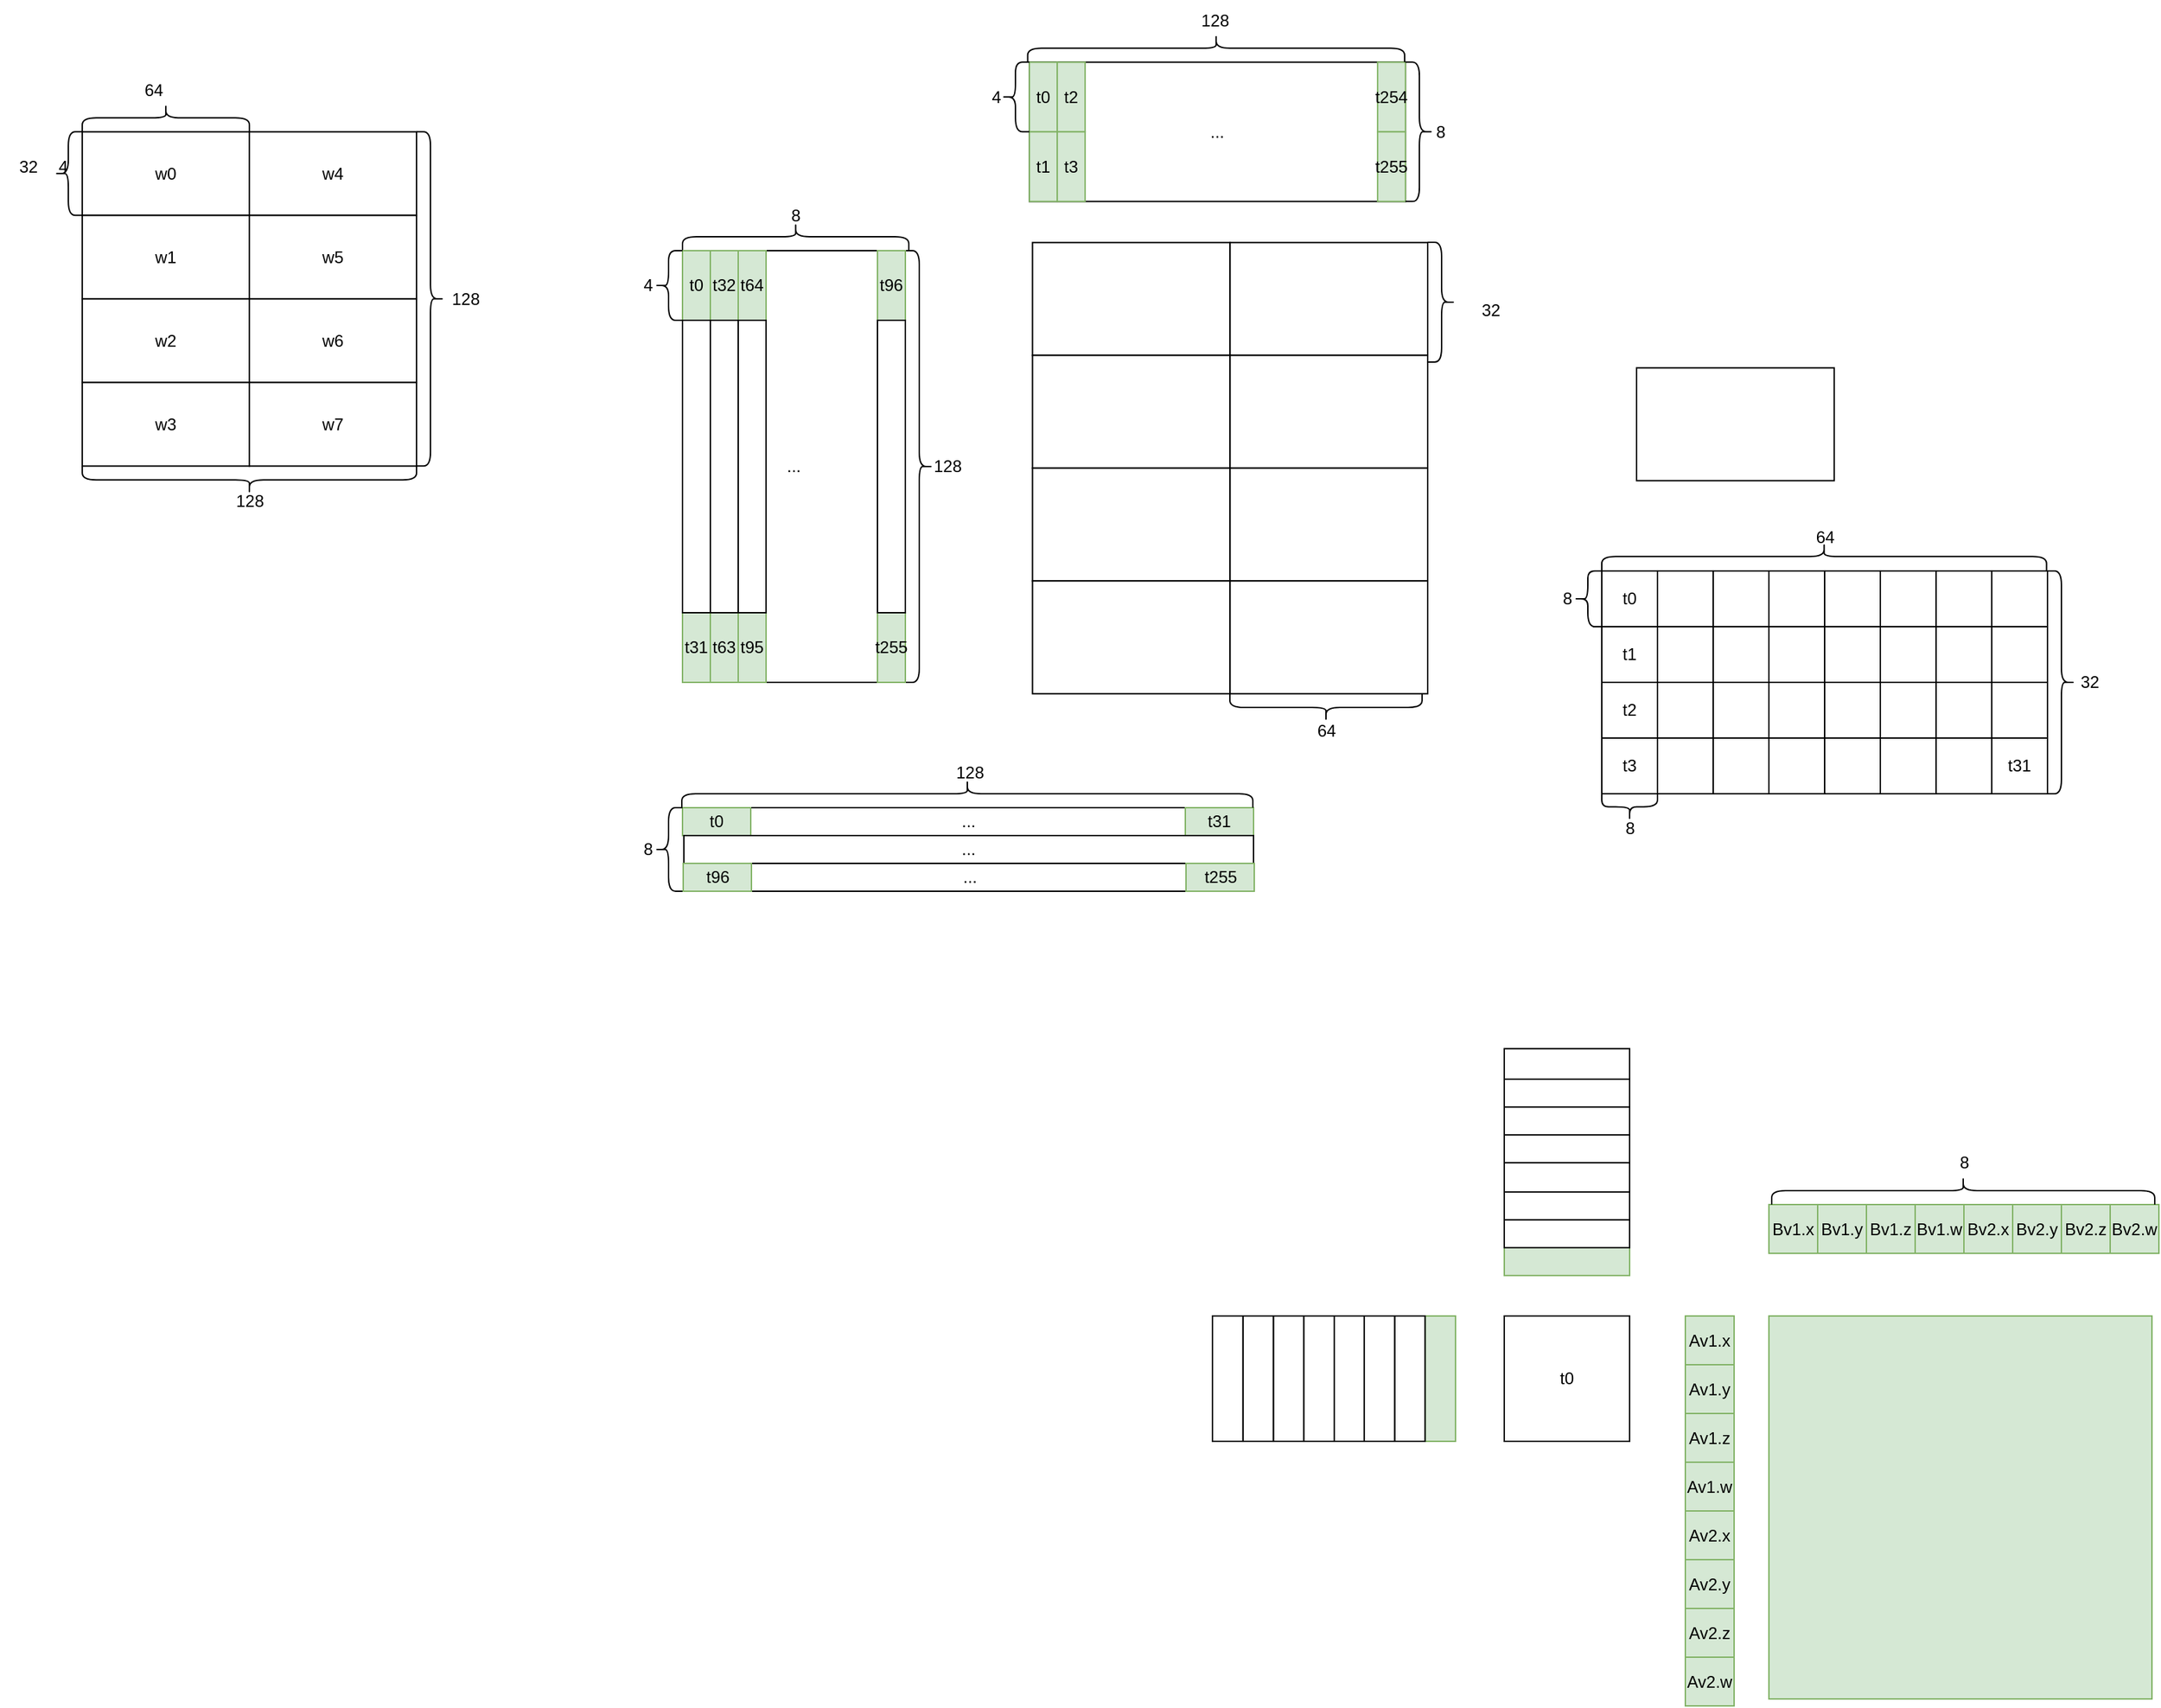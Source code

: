 <mxfile version="24.0.4" type="device">
  <diagram name="Page-1" id="ww_Hvb6y7ILpobhkQzQJ">
    <mxGraphModel dx="585" dy="370" grid="1" gridSize="10" guides="1" tooltips="1" connect="1" arrows="1" fold="1" page="1" pageScale="1" pageWidth="850" pageHeight="1100" math="0" shadow="0">
      <root>
        <mxCell id="0" />
        <mxCell id="1" parent="0" />
        <mxCell id="cRoOB4_wr7kJQAgHncCr-107" value="..." style="rounded=0;whiteSpace=wrap;html=1;" vertex="1" parent="1">
          <mxGeometry x="590" y="470" width="160" height="310" as="geometry" />
        </mxCell>
        <mxCell id="cRoOB4_wr7kJQAgHncCr-5" value="w0" style="rounded=0;whiteSpace=wrap;html=1;" vertex="1" parent="1">
          <mxGeometry x="159.07" y="384.68" width="120" height="60" as="geometry" />
        </mxCell>
        <mxCell id="cRoOB4_wr7kJQAgHncCr-6" value="w4" style="rounded=0;whiteSpace=wrap;html=1;" vertex="1" parent="1">
          <mxGeometry x="279.07" y="384.68" width="120" height="60" as="geometry" />
        </mxCell>
        <mxCell id="cRoOB4_wr7kJQAgHncCr-8" value="w1" style="rounded=0;whiteSpace=wrap;html=1;" vertex="1" parent="1">
          <mxGeometry x="159.07" y="444.68" width="120" height="60" as="geometry" />
        </mxCell>
        <mxCell id="cRoOB4_wr7kJQAgHncCr-9" value="w5" style="rounded=0;whiteSpace=wrap;html=1;" vertex="1" parent="1">
          <mxGeometry x="279.07" y="444.68" width="120" height="60" as="geometry" />
        </mxCell>
        <mxCell id="cRoOB4_wr7kJQAgHncCr-10" value="w2" style="rounded=0;whiteSpace=wrap;html=1;" vertex="1" parent="1">
          <mxGeometry x="159.07" y="504.68" width="120" height="60" as="geometry" />
        </mxCell>
        <mxCell id="cRoOB4_wr7kJQAgHncCr-11" value="w6" style="rounded=0;whiteSpace=wrap;html=1;" vertex="1" parent="1">
          <mxGeometry x="279.07" y="504.68" width="120" height="60" as="geometry" />
        </mxCell>
        <mxCell id="cRoOB4_wr7kJQAgHncCr-12" value="w3" style="rounded=0;whiteSpace=wrap;html=1;" vertex="1" parent="1">
          <mxGeometry x="159.07" y="564.68" width="120" height="60" as="geometry" />
        </mxCell>
        <mxCell id="cRoOB4_wr7kJQAgHncCr-13" value="w7" style="rounded=0;whiteSpace=wrap;html=1;" vertex="1" parent="1">
          <mxGeometry x="279.07" y="564.68" width="120" height="60" as="geometry" />
        </mxCell>
        <mxCell id="cRoOB4_wr7kJQAgHncCr-14" value="" style="shape=curlyBracket;whiteSpace=wrap;html=1;rounded=1;labelPosition=left;verticalLabelPosition=middle;align=right;verticalAlign=middle;" vertex="1" parent="1">
          <mxGeometry x="139.07" y="384.68" width="20" height="60" as="geometry" />
        </mxCell>
        <mxCell id="cRoOB4_wr7kJQAgHncCr-15" value="32" style="text;html=1;align=center;verticalAlign=middle;resizable=0;points=[];autosize=1;strokeColor=none;fillColor=none;" vertex="1" parent="1">
          <mxGeometry x="100" y="395" width="40" height="30" as="geometry" />
        </mxCell>
        <mxCell id="cRoOB4_wr7kJQAgHncCr-16" value="" style="shape=curlyBracket;whiteSpace=wrap;html=1;rounded=1;labelPosition=left;verticalLabelPosition=middle;align=right;verticalAlign=middle;rotation=90;" vertex="1" parent="1">
          <mxGeometry x="209.07" y="314.68" width="20" height="120" as="geometry" />
        </mxCell>
        <mxCell id="cRoOB4_wr7kJQAgHncCr-17" value="64" style="text;html=1;align=center;verticalAlign=middle;resizable=0;points=[];autosize=1;strokeColor=none;fillColor=none;" vertex="1" parent="1">
          <mxGeometry x="190" y="340" width="40" height="30" as="geometry" />
        </mxCell>
        <mxCell id="cRoOB4_wr7kJQAgHncCr-58" value="" style="shape=curlyBracket;whiteSpace=wrap;html=1;rounded=1;flipH=1;labelPosition=right;verticalLabelPosition=middle;align=left;verticalAlign=middle;" vertex="1" parent="1">
          <mxGeometry x="399.07" y="384.68" width="20" height="240" as="geometry" />
        </mxCell>
        <mxCell id="cRoOB4_wr7kJQAgHncCr-59" value="128" style="text;html=1;align=center;verticalAlign=middle;resizable=0;points=[];autosize=1;strokeColor=none;fillColor=none;" vertex="1" parent="1">
          <mxGeometry x="414.07" y="489.68" width="40" height="30" as="geometry" />
        </mxCell>
        <mxCell id="cRoOB4_wr7kJQAgHncCr-60" value="" style="shape=curlyBracket;whiteSpace=wrap;html=1;rounded=1;flipH=1;labelPosition=right;verticalLabelPosition=middle;align=left;verticalAlign=middle;rotation=90;" vertex="1" parent="1">
          <mxGeometry x="269.07" y="514.68" width="20" height="240" as="geometry" />
        </mxCell>
        <mxCell id="cRoOB4_wr7kJQAgHncCr-61" value="128" style="text;html=1;align=center;verticalAlign=middle;resizable=0;points=[];autosize=1;strokeColor=none;fillColor=none;" vertex="1" parent="1">
          <mxGeometry x="259.07" y="634.68" width="40" height="30" as="geometry" />
        </mxCell>
        <mxCell id="cRoOB4_wr7kJQAgHncCr-62" value="8" style="text;html=1;align=center;verticalAlign=middle;resizable=0;points=[];autosize=1;strokeColor=none;fillColor=none;" vertex="1" parent="1">
          <mxGeometry x="656.25" y="430" width="30" height="30" as="geometry" />
        </mxCell>
        <mxCell id="cRoOB4_wr7kJQAgHncCr-63" value="" style="shape=curlyBracket;whiteSpace=wrap;html=1;rounded=1;labelPosition=left;verticalLabelPosition=middle;align=right;verticalAlign=middle;rotation=90;" vertex="1" parent="1">
          <mxGeometry x="661.25" y="378.75" width="20" height="162.5" as="geometry" />
        </mxCell>
        <mxCell id="cRoOB4_wr7kJQAgHncCr-64" value="" style="shape=curlyBracket;whiteSpace=wrap;html=1;rounded=1;flipH=1;labelPosition=right;verticalLabelPosition=middle;align=left;verticalAlign=middle;rotation=0;" vertex="1" parent="1">
          <mxGeometry x="750" y="470" width="20" height="310" as="geometry" />
        </mxCell>
        <mxCell id="cRoOB4_wr7kJQAgHncCr-65" value="128" style="text;html=1;align=center;verticalAlign=middle;resizable=0;points=[];autosize=1;strokeColor=none;fillColor=none;" vertex="1" parent="1">
          <mxGeometry x="760" y="610" width="40" height="30" as="geometry" />
        </mxCell>
        <mxCell id="cRoOB4_wr7kJQAgHncCr-66" value="t0" style="rounded=0;whiteSpace=wrap;html=1;fillColor=#d5e8d4;strokeColor=#82b366;" vertex="1" parent="1">
          <mxGeometry x="590" y="470" width="20" height="50" as="geometry" />
        </mxCell>
        <mxCell id="cRoOB4_wr7kJQAgHncCr-67" value="t31" style="rounded=0;whiteSpace=wrap;html=1;fillColor=#d5e8d4;strokeColor=#82b366;" vertex="1" parent="1">
          <mxGeometry x="590" y="730" width="20" height="50" as="geometry" />
        </mxCell>
        <mxCell id="cRoOB4_wr7kJQAgHncCr-70" value="" style="shape=curlyBracket;whiteSpace=wrap;html=1;rounded=1;flipH=1;labelPosition=right;verticalLabelPosition=middle;align=left;verticalAlign=middle;rotation=-180;" vertex="1" parent="1">
          <mxGeometry x="570" y="470" width="20" height="50" as="geometry" />
        </mxCell>
        <mxCell id="cRoOB4_wr7kJQAgHncCr-71" value="4" style="text;html=1;align=center;verticalAlign=middle;resizable=0;points=[];autosize=1;strokeColor=none;fillColor=none;" vertex="1" parent="1">
          <mxGeometry x="550" y="480" width="30" height="30" as="geometry" />
        </mxCell>
        <mxCell id="cRoOB4_wr7kJQAgHncCr-79" value="4" style="text;html=1;align=center;verticalAlign=middle;resizable=0;points=[];autosize=1;strokeColor=none;fillColor=none;" vertex="1" parent="1">
          <mxGeometry x="800" y="344.68" width="30" height="30" as="geometry" />
        </mxCell>
        <mxCell id="cRoOB4_wr7kJQAgHncCr-85" value="t32" style="rounded=0;whiteSpace=wrap;html=1;fillColor=#d5e8d4;strokeColor=#82b366;" vertex="1" parent="1">
          <mxGeometry x="610" y="470" width="20" height="50" as="geometry" />
        </mxCell>
        <mxCell id="cRoOB4_wr7kJQAgHncCr-86" value="t63" style="rounded=0;whiteSpace=wrap;html=1;fillColor=#d5e8d4;strokeColor=#82b366;" vertex="1" parent="1">
          <mxGeometry x="610" y="730" width="20" height="50" as="geometry" />
        </mxCell>
        <mxCell id="cRoOB4_wr7kJQAgHncCr-87" value="" style="rounded=0;whiteSpace=wrap;html=1;" vertex="1" parent="1">
          <mxGeometry x="610" y="520" width="20" height="210" as="geometry" />
        </mxCell>
        <mxCell id="cRoOB4_wr7kJQAgHncCr-88" value="t64" style="rounded=0;whiteSpace=wrap;html=1;fillColor=#d5e8d4;strokeColor=#82b366;" vertex="1" parent="1">
          <mxGeometry x="630" y="470" width="20" height="50" as="geometry" />
        </mxCell>
        <mxCell id="cRoOB4_wr7kJQAgHncCr-89" value="t95" style="rounded=0;whiteSpace=wrap;html=1;fillColor=#d5e8d4;strokeColor=#82b366;" vertex="1" parent="1">
          <mxGeometry x="630" y="730" width="20" height="50" as="geometry" />
        </mxCell>
        <mxCell id="cRoOB4_wr7kJQAgHncCr-90" value="" style="rounded=0;whiteSpace=wrap;html=1;" vertex="1" parent="1">
          <mxGeometry x="630" y="520" width="20" height="210" as="geometry" />
        </mxCell>
        <mxCell id="cRoOB4_wr7kJQAgHncCr-104" value="t96" style="rounded=0;whiteSpace=wrap;html=1;fillColor=#d5e8d4;strokeColor=#82b366;" vertex="1" parent="1">
          <mxGeometry x="730" y="470" width="20" height="50" as="geometry" />
        </mxCell>
        <mxCell id="cRoOB4_wr7kJQAgHncCr-105" value="t255" style="rounded=0;whiteSpace=wrap;html=1;fillColor=#d5e8d4;strokeColor=#82b366;" vertex="1" parent="1">
          <mxGeometry x="730" y="730" width="20" height="50" as="geometry" />
        </mxCell>
        <mxCell id="cRoOB4_wr7kJQAgHncCr-106" value="" style="rounded=0;whiteSpace=wrap;html=1;" vertex="1" parent="1">
          <mxGeometry x="730" y="520" width="20" height="210" as="geometry" />
        </mxCell>
        <mxCell id="cRoOB4_wr7kJQAgHncCr-111" value="..." style="rounded=0;whiteSpace=wrap;html=1;" vertex="1" parent="1">
          <mxGeometry x="839.07" y="334.68" width="270" height="100" as="geometry" />
        </mxCell>
        <mxCell id="cRoOB4_wr7kJQAgHncCr-113" value="t0" style="rounded=0;whiteSpace=wrap;html=1;fillColor=#d5e8d4;strokeColor=#82b366;" vertex="1" parent="1">
          <mxGeometry x="839.07" y="334.68" width="20" height="50" as="geometry" />
        </mxCell>
        <mxCell id="cRoOB4_wr7kJQAgHncCr-114" value="t1" style="rounded=0;whiteSpace=wrap;html=1;fillColor=#d5e8d4;strokeColor=#82b366;" vertex="1" parent="1">
          <mxGeometry x="839.07" y="384.68" width="20" height="50" as="geometry" />
        </mxCell>
        <mxCell id="cRoOB4_wr7kJQAgHncCr-115" value="t2" style="rounded=0;whiteSpace=wrap;html=1;fillColor=#d5e8d4;strokeColor=#82b366;" vertex="1" parent="1">
          <mxGeometry x="859.07" y="334.68" width="20" height="50" as="geometry" />
        </mxCell>
        <mxCell id="cRoOB4_wr7kJQAgHncCr-116" value="t3" style="rounded=0;whiteSpace=wrap;html=1;fillColor=#d5e8d4;strokeColor=#82b366;" vertex="1" parent="1">
          <mxGeometry x="859.07" y="384.68" width="20" height="50" as="geometry" />
        </mxCell>
        <mxCell id="cRoOB4_wr7kJQAgHncCr-119" value="t254" style="rounded=0;whiteSpace=wrap;html=1;fillColor=#d5e8d4;strokeColor=#82b366;" vertex="1" parent="1">
          <mxGeometry x="1089.07" y="334.68" width="20" height="50" as="geometry" />
        </mxCell>
        <mxCell id="cRoOB4_wr7kJQAgHncCr-120" value="t255" style="rounded=0;whiteSpace=wrap;html=1;fillColor=#d5e8d4;strokeColor=#82b366;" vertex="1" parent="1">
          <mxGeometry x="1089.07" y="384.68" width="20" height="50" as="geometry" />
        </mxCell>
        <mxCell id="cRoOB4_wr7kJQAgHncCr-122" value="" style="rounded=0;whiteSpace=wrap;html=1;" vertex="1" parent="1">
          <mxGeometry x="590" y="520" width="20" height="210" as="geometry" />
        </mxCell>
        <mxCell id="cRoOB4_wr7kJQAgHncCr-126" value="..." style="rounded=0;whiteSpace=wrap;html=1;" vertex="1" parent="1">
          <mxGeometry x="591" y="870" width="409" height="20" as="geometry" />
        </mxCell>
        <mxCell id="cRoOB4_wr7kJQAgHncCr-127" value="t0" style="rounded=0;whiteSpace=wrap;html=1;fillColor=#d5e8d4;strokeColor=#82b366;" vertex="1" parent="1">
          <mxGeometry x="590" y="870" width="49" height="20" as="geometry" />
        </mxCell>
        <mxCell id="cRoOB4_wr7kJQAgHncCr-128" value="t31" style="rounded=0;whiteSpace=wrap;html=1;fillColor=#d5e8d4;strokeColor=#82b366;" vertex="1" parent="1">
          <mxGeometry x="951" y="870" width="49" height="20" as="geometry" />
        </mxCell>
        <mxCell id="cRoOB4_wr7kJQAgHncCr-132" value="4" style="text;html=1;align=center;verticalAlign=middle;resizable=0;points=[];autosize=1;strokeColor=none;fillColor=none;" vertex="1" parent="1">
          <mxGeometry x="130" y="395" width="30" height="30" as="geometry" />
        </mxCell>
        <mxCell id="cRoOB4_wr7kJQAgHncCr-133" value="" style="shape=curlyBracket;whiteSpace=wrap;html=1;rounded=1;flipH=1;labelPosition=right;verticalLabelPosition=middle;align=left;verticalAlign=middle;rotation=-180;" vertex="1" parent="1">
          <mxGeometry x="819.07" y="334.68" width="20" height="50" as="geometry" />
        </mxCell>
        <mxCell id="cRoOB4_wr7kJQAgHncCr-134" value="" style="shape=curlyBracket;whiteSpace=wrap;html=1;rounded=1;labelPosition=left;verticalLabelPosition=middle;align=right;verticalAlign=middle;rotation=90;" vertex="1" parent="1">
          <mxGeometry x="963.14" y="189.37" width="20" height="270.63" as="geometry" />
        </mxCell>
        <mxCell id="cRoOB4_wr7kJQAgHncCr-135" value="" style="shape=curlyBracket;whiteSpace=wrap;html=1;rounded=1;flipH=1;labelPosition=right;verticalLabelPosition=middle;align=left;verticalAlign=middle;rotation=0;" vertex="1" parent="1">
          <mxGeometry x="1109.07" y="334.68" width="20" height="100" as="geometry" />
        </mxCell>
        <mxCell id="cRoOB4_wr7kJQAgHncCr-136" value="128" style="text;html=1;align=center;verticalAlign=middle;resizable=0;points=[];autosize=1;strokeColor=none;fillColor=none;" vertex="1" parent="1">
          <mxGeometry x="951.5" y="290" width="40" height="30" as="geometry" />
        </mxCell>
        <mxCell id="cRoOB4_wr7kJQAgHncCr-137" value="8" style="text;html=1;align=center;verticalAlign=middle;resizable=0;points=[];autosize=1;strokeColor=none;fillColor=none;" vertex="1" parent="1">
          <mxGeometry x="1119.07" y="369.68" width="30" height="30" as="geometry" />
        </mxCell>
        <mxCell id="cRoOB4_wr7kJQAgHncCr-144" value="..." style="rounded=0;whiteSpace=wrap;html=1;" vertex="1" parent="1">
          <mxGeometry x="591" y="890" width="409" height="20" as="geometry" />
        </mxCell>
        <mxCell id="cRoOB4_wr7kJQAgHncCr-148" value="..." style="rounded=0;whiteSpace=wrap;html=1;" vertex="1" parent="1">
          <mxGeometry x="591.5" y="910" width="409" height="20" as="geometry" />
        </mxCell>
        <mxCell id="cRoOB4_wr7kJQAgHncCr-149" value="t96" style="rounded=0;whiteSpace=wrap;html=1;fillColor=#d5e8d4;strokeColor=#82b366;" vertex="1" parent="1">
          <mxGeometry x="590.5" y="910" width="49" height="20" as="geometry" />
        </mxCell>
        <mxCell id="cRoOB4_wr7kJQAgHncCr-150" value="t255" style="rounded=0;whiteSpace=wrap;html=1;fillColor=#d5e8d4;strokeColor=#82b366;" vertex="1" parent="1">
          <mxGeometry x="951.5" y="910" width="49" height="20" as="geometry" />
        </mxCell>
        <mxCell id="cRoOB4_wr7kJQAgHncCr-152" value="" style="shape=curlyBracket;whiteSpace=wrap;html=1;rounded=1;labelPosition=left;verticalLabelPosition=middle;align=right;verticalAlign=middle;" vertex="1" parent="1">
          <mxGeometry x="570" y="870" width="20" height="60" as="geometry" />
        </mxCell>
        <mxCell id="cRoOB4_wr7kJQAgHncCr-153" value="8" style="text;html=1;align=center;verticalAlign=middle;resizable=0;points=[];autosize=1;strokeColor=none;fillColor=none;" vertex="1" parent="1">
          <mxGeometry x="550" y="885" width="30" height="30" as="geometry" />
        </mxCell>
        <mxCell id="cRoOB4_wr7kJQAgHncCr-154" value="" style="shape=curlyBracket;whiteSpace=wrap;html=1;rounded=1;labelPosition=left;verticalLabelPosition=middle;align=right;verticalAlign=middle;rotation=90;" vertex="1" parent="1">
          <mxGeometry x="784.5" y="655" width="20" height="410" as="geometry" />
        </mxCell>
        <mxCell id="cRoOB4_wr7kJQAgHncCr-155" value="128" style="text;html=1;align=center;verticalAlign=middle;resizable=0;points=[];autosize=1;strokeColor=none;fillColor=none;" vertex="1" parent="1">
          <mxGeometry x="775.5" y="830" width="40" height="30" as="geometry" />
        </mxCell>
        <mxCell id="cRoOB4_wr7kJQAgHncCr-156" value="" style="rounded=0;whiteSpace=wrap;html=1;" vertex="1" parent="1">
          <mxGeometry x="841.28" y="464.18" width="141.86" height="81" as="geometry" />
        </mxCell>
        <mxCell id="cRoOB4_wr7kJQAgHncCr-159" value="" style="rounded=0;whiteSpace=wrap;html=1;" vertex="1" parent="1">
          <mxGeometry x="983.14" y="464.18" width="141.86" height="81" as="geometry" />
        </mxCell>
        <mxCell id="cRoOB4_wr7kJQAgHncCr-160" value="" style="rounded=0;whiteSpace=wrap;html=1;" vertex="1" parent="1">
          <mxGeometry x="841.28" y="545.18" width="141.86" height="81" as="geometry" />
        </mxCell>
        <mxCell id="cRoOB4_wr7kJQAgHncCr-161" value="" style="rounded=0;whiteSpace=wrap;html=1;" vertex="1" parent="1">
          <mxGeometry x="983.14" y="545.18" width="141.86" height="81" as="geometry" />
        </mxCell>
        <mxCell id="cRoOB4_wr7kJQAgHncCr-162" value="" style="rounded=0;whiteSpace=wrap;html=1;" vertex="1" parent="1">
          <mxGeometry x="841.28" y="626.18" width="141.86" height="81" as="geometry" />
        </mxCell>
        <mxCell id="cRoOB4_wr7kJQAgHncCr-163" value="" style="rounded=0;whiteSpace=wrap;html=1;" vertex="1" parent="1">
          <mxGeometry x="983.14" y="626.18" width="141.86" height="81" as="geometry" />
        </mxCell>
        <mxCell id="cRoOB4_wr7kJQAgHncCr-164" value="" style="rounded=0;whiteSpace=wrap;html=1;" vertex="1" parent="1">
          <mxGeometry x="841.28" y="707.18" width="141.86" height="81" as="geometry" />
        </mxCell>
        <mxCell id="cRoOB4_wr7kJQAgHncCr-165" value="" style="rounded=0;whiteSpace=wrap;html=1;" vertex="1" parent="1">
          <mxGeometry x="983.14" y="707.18" width="141.86" height="81" as="geometry" />
        </mxCell>
        <mxCell id="cRoOB4_wr7kJQAgHncCr-166" value="" style="shape=curlyBracket;whiteSpace=wrap;html=1;rounded=1;flipH=1;labelPosition=right;verticalLabelPosition=middle;align=left;verticalAlign=middle;" vertex="1" parent="1">
          <mxGeometry x="1125" y="464" width="20" height="86" as="geometry" />
        </mxCell>
        <mxCell id="cRoOB4_wr7kJQAgHncCr-167" value="32" style="text;html=1;align=center;verticalAlign=middle;resizable=0;points=[];autosize=1;strokeColor=none;fillColor=none;" vertex="1" parent="1">
          <mxGeometry x="1150" y="498" width="40" height="30" as="geometry" />
        </mxCell>
        <mxCell id="cRoOB4_wr7kJQAgHncCr-168" value="" style="shape=curlyBracket;whiteSpace=wrap;html=1;rounded=1;flipH=1;labelPosition=right;verticalLabelPosition=middle;align=left;verticalAlign=middle;rotation=90;" vertex="1" parent="1">
          <mxGeometry x="1042" y="729" width="20" height="138" as="geometry" />
        </mxCell>
        <mxCell id="cRoOB4_wr7kJQAgHncCr-169" value="64" style="text;html=1;align=center;verticalAlign=middle;resizable=0;points=[];autosize=1;strokeColor=none;fillColor=none;" vertex="1" parent="1">
          <mxGeometry x="1032" y="800" width="40" height="30" as="geometry" />
        </mxCell>
        <mxCell id="cRoOB4_wr7kJQAgHncCr-170" value="" style="rounded=0;whiteSpace=wrap;html=1;" vertex="1" parent="1">
          <mxGeometry x="1275" y="554.18" width="141.86" height="81" as="geometry" />
        </mxCell>
        <mxCell id="cRoOB4_wr7kJQAgHncCr-171" value="t0" style="whiteSpace=wrap;html=1;aspect=fixed;" vertex="1" parent="1">
          <mxGeometry x="1250" y="700" width="40" height="40" as="geometry" />
        </mxCell>
        <mxCell id="cRoOB4_wr7kJQAgHncCr-172" value="" style="whiteSpace=wrap;html=1;aspect=fixed;" vertex="1" parent="1">
          <mxGeometry x="1290" y="700" width="40" height="40" as="geometry" />
        </mxCell>
        <mxCell id="cRoOB4_wr7kJQAgHncCr-173" value="" style="whiteSpace=wrap;html=1;aspect=fixed;" vertex="1" parent="1">
          <mxGeometry x="1330" y="700" width="40" height="40" as="geometry" />
        </mxCell>
        <mxCell id="cRoOB4_wr7kJQAgHncCr-174" value="" style="whiteSpace=wrap;html=1;aspect=fixed;" vertex="1" parent="1">
          <mxGeometry x="1370" y="700" width="40" height="40" as="geometry" />
        </mxCell>
        <mxCell id="cRoOB4_wr7kJQAgHncCr-175" value="" style="whiteSpace=wrap;html=1;aspect=fixed;" vertex="1" parent="1">
          <mxGeometry x="1410" y="700" width="40" height="40" as="geometry" />
        </mxCell>
        <mxCell id="cRoOB4_wr7kJQAgHncCr-176" value="" style="whiteSpace=wrap;html=1;aspect=fixed;" vertex="1" parent="1">
          <mxGeometry x="1450" y="700" width="40" height="40" as="geometry" />
        </mxCell>
        <mxCell id="cRoOB4_wr7kJQAgHncCr-177" value="" style="whiteSpace=wrap;html=1;aspect=fixed;" vertex="1" parent="1">
          <mxGeometry x="1490" y="700" width="40" height="40" as="geometry" />
        </mxCell>
        <mxCell id="cRoOB4_wr7kJQAgHncCr-178" value="" style="whiteSpace=wrap;html=1;aspect=fixed;" vertex="1" parent="1">
          <mxGeometry x="1530" y="700" width="40" height="40" as="geometry" />
        </mxCell>
        <mxCell id="cRoOB4_wr7kJQAgHncCr-179" value="t1" style="whiteSpace=wrap;html=1;aspect=fixed;" vertex="1" parent="1">
          <mxGeometry x="1250" y="740" width="40" height="40" as="geometry" />
        </mxCell>
        <mxCell id="cRoOB4_wr7kJQAgHncCr-180" value="" style="whiteSpace=wrap;html=1;aspect=fixed;" vertex="1" parent="1">
          <mxGeometry x="1290" y="740" width="40" height="40" as="geometry" />
        </mxCell>
        <mxCell id="cRoOB4_wr7kJQAgHncCr-181" value="" style="whiteSpace=wrap;html=1;aspect=fixed;" vertex="1" parent="1">
          <mxGeometry x="1330" y="740" width="40" height="40" as="geometry" />
        </mxCell>
        <mxCell id="cRoOB4_wr7kJQAgHncCr-182" value="" style="whiteSpace=wrap;html=1;aspect=fixed;" vertex="1" parent="1">
          <mxGeometry x="1370" y="740" width="40" height="40" as="geometry" />
        </mxCell>
        <mxCell id="cRoOB4_wr7kJQAgHncCr-183" value="" style="whiteSpace=wrap;html=1;aspect=fixed;" vertex="1" parent="1">
          <mxGeometry x="1410" y="740" width="40" height="40" as="geometry" />
        </mxCell>
        <mxCell id="cRoOB4_wr7kJQAgHncCr-184" value="" style="whiteSpace=wrap;html=1;aspect=fixed;" vertex="1" parent="1">
          <mxGeometry x="1450" y="740" width="40" height="40" as="geometry" />
        </mxCell>
        <mxCell id="cRoOB4_wr7kJQAgHncCr-185" value="" style="whiteSpace=wrap;html=1;aspect=fixed;" vertex="1" parent="1">
          <mxGeometry x="1490" y="740" width="40" height="40" as="geometry" />
        </mxCell>
        <mxCell id="cRoOB4_wr7kJQAgHncCr-186" value="" style="whiteSpace=wrap;html=1;aspect=fixed;" vertex="1" parent="1">
          <mxGeometry x="1530" y="740" width="40" height="40" as="geometry" />
        </mxCell>
        <mxCell id="cRoOB4_wr7kJQAgHncCr-187" value="t2" style="whiteSpace=wrap;html=1;aspect=fixed;" vertex="1" parent="1">
          <mxGeometry x="1250" y="780" width="40" height="40" as="geometry" />
        </mxCell>
        <mxCell id="cRoOB4_wr7kJQAgHncCr-188" value="" style="whiteSpace=wrap;html=1;aspect=fixed;" vertex="1" parent="1">
          <mxGeometry x="1290" y="780" width="40" height="40" as="geometry" />
        </mxCell>
        <mxCell id="cRoOB4_wr7kJQAgHncCr-189" value="" style="whiteSpace=wrap;html=1;aspect=fixed;" vertex="1" parent="1">
          <mxGeometry x="1330" y="780" width="40" height="40" as="geometry" />
        </mxCell>
        <mxCell id="cRoOB4_wr7kJQAgHncCr-190" value="" style="whiteSpace=wrap;html=1;aspect=fixed;" vertex="1" parent="1">
          <mxGeometry x="1370" y="780" width="40" height="40" as="geometry" />
        </mxCell>
        <mxCell id="cRoOB4_wr7kJQAgHncCr-191" value="" style="whiteSpace=wrap;html=1;aspect=fixed;" vertex="1" parent="1">
          <mxGeometry x="1410" y="780" width="40" height="40" as="geometry" />
        </mxCell>
        <mxCell id="cRoOB4_wr7kJQAgHncCr-192" value="" style="whiteSpace=wrap;html=1;aspect=fixed;" vertex="1" parent="1">
          <mxGeometry x="1450" y="780" width="40" height="40" as="geometry" />
        </mxCell>
        <mxCell id="cRoOB4_wr7kJQAgHncCr-193" value="" style="whiteSpace=wrap;html=1;aspect=fixed;" vertex="1" parent="1">
          <mxGeometry x="1490" y="780" width="40" height="40" as="geometry" />
        </mxCell>
        <mxCell id="cRoOB4_wr7kJQAgHncCr-194" value="" style="whiteSpace=wrap;html=1;aspect=fixed;" vertex="1" parent="1">
          <mxGeometry x="1530" y="780" width="40" height="40" as="geometry" />
        </mxCell>
        <mxCell id="cRoOB4_wr7kJQAgHncCr-195" value="t3" style="whiteSpace=wrap;html=1;aspect=fixed;" vertex="1" parent="1">
          <mxGeometry x="1250" y="820" width="40" height="40" as="geometry" />
        </mxCell>
        <mxCell id="cRoOB4_wr7kJQAgHncCr-196" value="" style="whiteSpace=wrap;html=1;aspect=fixed;" vertex="1" parent="1">
          <mxGeometry x="1290" y="820" width="40" height="40" as="geometry" />
        </mxCell>
        <mxCell id="cRoOB4_wr7kJQAgHncCr-197" value="" style="whiteSpace=wrap;html=1;aspect=fixed;" vertex="1" parent="1">
          <mxGeometry x="1330" y="820" width="40" height="40" as="geometry" />
        </mxCell>
        <mxCell id="cRoOB4_wr7kJQAgHncCr-198" value="" style="whiteSpace=wrap;html=1;aspect=fixed;" vertex="1" parent="1">
          <mxGeometry x="1370" y="820" width="40" height="40" as="geometry" />
        </mxCell>
        <mxCell id="cRoOB4_wr7kJQAgHncCr-199" value="" style="whiteSpace=wrap;html=1;aspect=fixed;" vertex="1" parent="1">
          <mxGeometry x="1410" y="820" width="40" height="40" as="geometry" />
        </mxCell>
        <mxCell id="cRoOB4_wr7kJQAgHncCr-200" value="" style="whiteSpace=wrap;html=1;aspect=fixed;" vertex="1" parent="1">
          <mxGeometry x="1450" y="820" width="40" height="40" as="geometry" />
        </mxCell>
        <mxCell id="cRoOB4_wr7kJQAgHncCr-201" value="" style="whiteSpace=wrap;html=1;aspect=fixed;" vertex="1" parent="1">
          <mxGeometry x="1490" y="820" width="40" height="40" as="geometry" />
        </mxCell>
        <mxCell id="cRoOB4_wr7kJQAgHncCr-202" value="t31" style="whiteSpace=wrap;html=1;aspect=fixed;" vertex="1" parent="1">
          <mxGeometry x="1530" y="820" width="40" height="40" as="geometry" />
        </mxCell>
        <mxCell id="cRoOB4_wr7kJQAgHncCr-203" value="" style="shape=curlyBracket;whiteSpace=wrap;html=1;rounded=1;flipH=1;labelPosition=right;verticalLabelPosition=middle;align=left;verticalAlign=middle;" vertex="1" parent="1">
          <mxGeometry x="1570" y="700" width="20" height="160" as="geometry" />
        </mxCell>
        <mxCell id="cRoOB4_wr7kJQAgHncCr-204" value="32" style="text;html=1;align=center;verticalAlign=middle;resizable=0;points=[];autosize=1;strokeColor=none;fillColor=none;" vertex="1" parent="1">
          <mxGeometry x="1580" y="765" width="40" height="30" as="geometry" />
        </mxCell>
        <mxCell id="cRoOB4_wr7kJQAgHncCr-205" value="" style="shape=curlyBracket;whiteSpace=wrap;html=1;rounded=1;flipH=1;labelPosition=right;verticalLabelPosition=middle;align=left;verticalAlign=middle;rotation=-90;" vertex="1" parent="1">
          <mxGeometry x="1399.66" y="530.02" width="20" height="319.32" as="geometry" />
        </mxCell>
        <mxCell id="cRoOB4_wr7kJQAgHncCr-206" value="64" style="text;html=1;align=center;verticalAlign=middle;resizable=0;points=[];autosize=1;strokeColor=none;fillColor=none;" vertex="1" parent="1">
          <mxGeometry x="1389.66" y="660.68" width="40" height="30" as="geometry" />
        </mxCell>
        <mxCell id="cRoOB4_wr7kJQAgHncCr-207" value="" style="shape=curlyBracket;whiteSpace=wrap;html=1;rounded=1;flipH=1;labelPosition=right;verticalLabelPosition=middle;align=left;verticalAlign=middle;rotation=-180;" vertex="1" parent="1">
          <mxGeometry x="1230" y="700" width="20" height="40" as="geometry" />
        </mxCell>
        <mxCell id="cRoOB4_wr7kJQAgHncCr-208" value="8" style="text;html=1;align=center;verticalAlign=middle;resizable=0;points=[];autosize=1;strokeColor=none;fillColor=none;" vertex="1" parent="1">
          <mxGeometry x="1210" y="705" width="30" height="30" as="geometry" />
        </mxCell>
        <mxCell id="cRoOB4_wr7kJQAgHncCr-209" value="8" style="text;html=1;align=center;verticalAlign=middle;resizable=0;points=[];autosize=1;strokeColor=none;fillColor=none;" vertex="1" parent="1">
          <mxGeometry x="1255" y="870" width="30" height="30" as="geometry" />
        </mxCell>
        <mxCell id="cRoOB4_wr7kJQAgHncCr-210" value="" style="shape=curlyBracket;whiteSpace=wrap;html=1;rounded=1;flipH=1;labelPosition=right;verticalLabelPosition=middle;align=left;verticalAlign=middle;rotation=90;" vertex="1" parent="1">
          <mxGeometry x="1260" y="849.34" width="20" height="40" as="geometry" />
        </mxCell>
        <mxCell id="cRoOB4_wr7kJQAgHncCr-211" value="t0" style="whiteSpace=wrap;html=1;aspect=fixed;" vertex="1" parent="1">
          <mxGeometry x="1180" y="1235" width="90" height="90" as="geometry" />
        </mxCell>
        <mxCell id="cRoOB4_wr7kJQAgHncCr-212" value="" style="rounded=0;whiteSpace=wrap;html=1;fillColor=#d5e8d4;strokeColor=#82b366;" vertex="1" parent="1">
          <mxGeometry x="1123.14" y="1235" width="21.86" height="90" as="geometry" />
        </mxCell>
        <mxCell id="cRoOB4_wr7kJQAgHncCr-213" value="" style="rounded=0;whiteSpace=wrap;html=1;rotation=90;fillColor=#d5e8d4;strokeColor=#82b366;" vertex="1" parent="1">
          <mxGeometry x="1214.07" y="1150" width="21.86" height="90" as="geometry" />
        </mxCell>
        <mxCell id="cRoOB4_wr7kJQAgHncCr-214" value="" style="rounded=0;whiteSpace=wrap;html=1;" vertex="1" parent="1">
          <mxGeometry x="1101.28" y="1235" width="21.86" height="90" as="geometry" />
        </mxCell>
        <mxCell id="cRoOB4_wr7kJQAgHncCr-215" value="" style="rounded=0;whiteSpace=wrap;html=1;" vertex="1" parent="1">
          <mxGeometry x="1079.42" y="1235" width="21.86" height="90" as="geometry" />
        </mxCell>
        <mxCell id="cRoOB4_wr7kJQAgHncCr-216" value="" style="rounded=0;whiteSpace=wrap;html=1;" vertex="1" parent="1">
          <mxGeometry x="1057.56" y="1235" width="21.86" height="90" as="geometry" />
        </mxCell>
        <mxCell id="cRoOB4_wr7kJQAgHncCr-217" value="" style="rounded=0;whiteSpace=wrap;html=1;" vertex="1" parent="1">
          <mxGeometry x="1036.07" y="1235" width="21.86" height="90" as="geometry" />
        </mxCell>
        <mxCell id="cRoOB4_wr7kJQAgHncCr-218" value="" style="rounded=0;whiteSpace=wrap;html=1;" vertex="1" parent="1">
          <mxGeometry x="1014.21" y="1235" width="21.86" height="90" as="geometry" />
        </mxCell>
        <mxCell id="cRoOB4_wr7kJQAgHncCr-219" value="" style="rounded=0;whiteSpace=wrap;html=1;" vertex="1" parent="1">
          <mxGeometry x="992.35" y="1235" width="21.86" height="90" as="geometry" />
        </mxCell>
        <mxCell id="cRoOB4_wr7kJQAgHncCr-220" value="" style="rounded=0;whiteSpace=wrap;html=1;" vertex="1" parent="1">
          <mxGeometry x="970.49" y="1235" width="21.86" height="90" as="geometry" />
        </mxCell>
        <mxCell id="cRoOB4_wr7kJQAgHncCr-221" value="" style="rounded=0;whiteSpace=wrap;html=1;rotation=90;" vertex="1" parent="1">
          <mxGeometry x="1214.07" y="1130" width="21.86" height="90" as="geometry" />
        </mxCell>
        <mxCell id="cRoOB4_wr7kJQAgHncCr-222" value="" style="rounded=0;whiteSpace=wrap;html=1;rotation=90;" vertex="1" parent="1">
          <mxGeometry x="1214.07" y="1110" width="21.86" height="90" as="geometry" />
        </mxCell>
        <mxCell id="cRoOB4_wr7kJQAgHncCr-223" value="" style="rounded=0;whiteSpace=wrap;html=1;rotation=90;" vertex="1" parent="1">
          <mxGeometry x="1214.07" y="1090" width="21.86" height="90" as="geometry" />
        </mxCell>
        <mxCell id="cRoOB4_wr7kJQAgHncCr-224" value="" style="rounded=0;whiteSpace=wrap;html=1;rotation=90;" vertex="1" parent="1">
          <mxGeometry x="1214.07" y="1069" width="21.86" height="90" as="geometry" />
        </mxCell>
        <mxCell id="cRoOB4_wr7kJQAgHncCr-225" value="" style="rounded=0;whiteSpace=wrap;html=1;rotation=90;" vertex="1" parent="1">
          <mxGeometry x="1214.07" y="1049" width="21.86" height="90" as="geometry" />
        </mxCell>
        <mxCell id="cRoOB4_wr7kJQAgHncCr-226" value="" style="rounded=0;whiteSpace=wrap;html=1;rotation=90;" vertex="1" parent="1">
          <mxGeometry x="1214.07" y="1029" width="21.86" height="90" as="geometry" />
        </mxCell>
        <mxCell id="cRoOB4_wr7kJQAgHncCr-227" value="" style="rounded=0;whiteSpace=wrap;html=1;rotation=90;" vertex="1" parent="1">
          <mxGeometry x="1214.07" y="1009" width="21.86" height="90" as="geometry" />
        </mxCell>
        <mxCell id="cRoOB4_wr7kJQAgHncCr-230" value="Bv1.x" style="whiteSpace=wrap;html=1;aspect=fixed;fillColor=#d5e8d4;strokeColor=#82b366;" vertex="1" parent="1">
          <mxGeometry x="1370" y="1155" width="35" height="35" as="geometry" />
        </mxCell>
        <mxCell id="cRoOB4_wr7kJQAgHncCr-231" value="Bv1.y" style="whiteSpace=wrap;html=1;aspect=fixed;fillColor=#d5e8d4;strokeColor=#82b366;" vertex="1" parent="1">
          <mxGeometry x="1405" y="1155" width="35" height="35" as="geometry" />
        </mxCell>
        <mxCell id="cRoOB4_wr7kJQAgHncCr-232" value="Bv1.z" style="whiteSpace=wrap;html=1;aspect=fixed;fillColor=#d5e8d4;strokeColor=#82b366;" vertex="1" parent="1">
          <mxGeometry x="1440" y="1155" width="35" height="35" as="geometry" />
        </mxCell>
        <mxCell id="cRoOB4_wr7kJQAgHncCr-233" value="Bv1.w" style="whiteSpace=wrap;html=1;aspect=fixed;fillColor=#d5e8d4;strokeColor=#82b366;" vertex="1" parent="1">
          <mxGeometry x="1475" y="1155" width="35" height="35" as="geometry" />
        </mxCell>
        <mxCell id="cRoOB4_wr7kJQAgHncCr-234" value="Bv2.x" style="whiteSpace=wrap;html=1;aspect=fixed;fillColor=#d5e8d4;strokeColor=#82b366;" vertex="1" parent="1">
          <mxGeometry x="1510" y="1155" width="35" height="35" as="geometry" />
        </mxCell>
        <mxCell id="cRoOB4_wr7kJQAgHncCr-235" value="Bv2.y" style="whiteSpace=wrap;html=1;aspect=fixed;fillColor=#d5e8d4;strokeColor=#82b366;" vertex="1" parent="1">
          <mxGeometry x="1545" y="1155" width="35" height="35" as="geometry" />
        </mxCell>
        <mxCell id="cRoOB4_wr7kJQAgHncCr-236" value="Bv2.z" style="whiteSpace=wrap;html=1;aspect=fixed;fillColor=#d5e8d4;strokeColor=#82b366;" vertex="1" parent="1">
          <mxGeometry x="1580" y="1155" width="35" height="35" as="geometry" />
        </mxCell>
        <mxCell id="cRoOB4_wr7kJQAgHncCr-237" value="Bv2.w" style="whiteSpace=wrap;html=1;aspect=fixed;fillColor=#d5e8d4;strokeColor=#82b366;" vertex="1" parent="1">
          <mxGeometry x="1615" y="1155" width="35" height="35" as="geometry" />
        </mxCell>
        <mxCell id="cRoOB4_wr7kJQAgHncCr-243" value="" style="shape=curlyBracket;whiteSpace=wrap;html=1;rounded=1;labelPosition=left;verticalLabelPosition=middle;align=right;verticalAlign=middle;rotation=90;" vertex="1" parent="1">
          <mxGeometry x="1499.5" y="1007.5" width="20" height="275" as="geometry" />
        </mxCell>
        <mxCell id="cRoOB4_wr7kJQAgHncCr-244" value="8" style="text;html=1;align=center;verticalAlign=middle;resizable=0;points=[];autosize=1;strokeColor=none;fillColor=none;" vertex="1" parent="1">
          <mxGeometry x="1494.5" y="1110" width="30" height="30" as="geometry" />
        </mxCell>
        <mxCell id="cRoOB4_wr7kJQAgHncCr-250" value="Av1.x" style="whiteSpace=wrap;html=1;aspect=fixed;fillColor=#d5e8d4;strokeColor=#82b366;" vertex="1" parent="1">
          <mxGeometry x="1310" y="1235" width="35" height="35" as="geometry" />
        </mxCell>
        <mxCell id="cRoOB4_wr7kJQAgHncCr-252" value="Av1.y" style="whiteSpace=wrap;html=1;aspect=fixed;fillColor=#d5e8d4;strokeColor=#82b366;" vertex="1" parent="1">
          <mxGeometry x="1310" y="1270" width="35" height="35" as="geometry" />
        </mxCell>
        <mxCell id="cRoOB4_wr7kJQAgHncCr-253" value="Av1.z" style="whiteSpace=wrap;html=1;aspect=fixed;fillColor=#d5e8d4;strokeColor=#82b366;" vertex="1" parent="1">
          <mxGeometry x="1310" y="1305" width="35" height="35" as="geometry" />
        </mxCell>
        <mxCell id="cRoOB4_wr7kJQAgHncCr-254" value="Av1.w" style="whiteSpace=wrap;html=1;aspect=fixed;fillColor=#d5e8d4;strokeColor=#82b366;" vertex="1" parent="1">
          <mxGeometry x="1310" y="1340" width="35" height="35" as="geometry" />
        </mxCell>
        <mxCell id="cRoOB4_wr7kJQAgHncCr-255" value="Av2.x" style="whiteSpace=wrap;html=1;aspect=fixed;fillColor=#d5e8d4;strokeColor=#82b366;" vertex="1" parent="1">
          <mxGeometry x="1310" y="1375" width="35" height="35" as="geometry" />
        </mxCell>
        <mxCell id="cRoOB4_wr7kJQAgHncCr-256" value="Av2.y" style="whiteSpace=wrap;html=1;aspect=fixed;fillColor=#d5e8d4;strokeColor=#82b366;" vertex="1" parent="1">
          <mxGeometry x="1310" y="1410" width="35" height="35" as="geometry" />
        </mxCell>
        <mxCell id="cRoOB4_wr7kJQAgHncCr-257" value="Av2.z" style="whiteSpace=wrap;html=1;aspect=fixed;fillColor=#d5e8d4;strokeColor=#82b366;" vertex="1" parent="1">
          <mxGeometry x="1310" y="1445" width="35" height="35" as="geometry" />
        </mxCell>
        <mxCell id="cRoOB4_wr7kJQAgHncCr-258" value="Av2.w" style="whiteSpace=wrap;html=1;aspect=fixed;fillColor=#d5e8d4;strokeColor=#82b366;" vertex="1" parent="1">
          <mxGeometry x="1310" y="1480" width="35" height="35" as="geometry" />
        </mxCell>
        <mxCell id="cRoOB4_wr7kJQAgHncCr-260" value="" style="whiteSpace=wrap;html=1;aspect=fixed;fillColor=#d5e8d4;strokeColor=#82b366;" vertex="1" parent="1">
          <mxGeometry x="1370" y="1235" width="275" height="275" as="geometry" />
        </mxCell>
      </root>
    </mxGraphModel>
  </diagram>
</mxfile>
